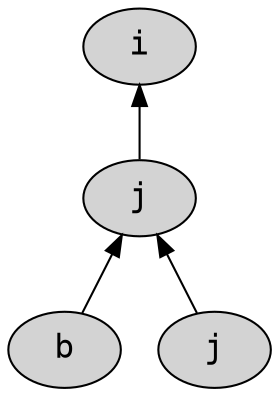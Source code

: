 digraph AST {
node [style=filled fontname=Courier fontsize=16];
edge [dir=back];
0[label="i"];1[label="j"];0 -> 1;
2[label="b"];1 -> 2;
3[label="j"];1 -> 3;
}
